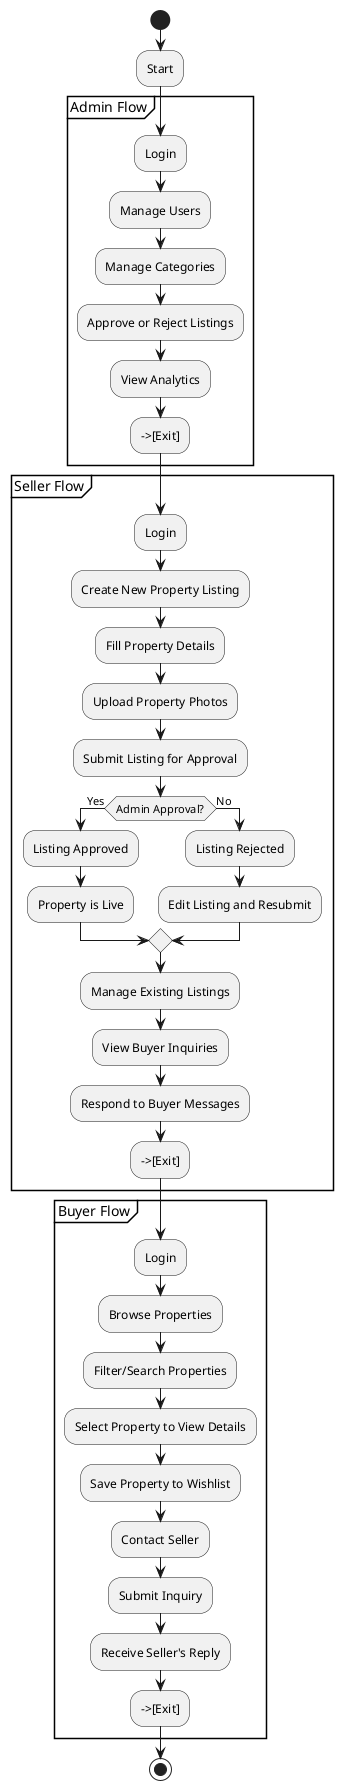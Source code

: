 @startuml RealestateFlowchart

|User Actions|
start
:Start;

partition "Admin Flow" {
  :Login;
  :Manage Users;
  :Manage Categories;
  :Approve or Reject Listings;
  :View Analytics;
  -->[Exit]
}

partition "Seller Flow" {
  :Login;
  :Create New Property Listing;
  :Fill Property Details;
  :Upload Property Photos;
  :Submit Listing for Approval;
  if (Admin Approval?) then (Yes)
    :Listing Approved;
    :Property is Live;
  else (No)
    :Listing Rejected;
    :Edit Listing and Resubmit;
  endif
  :Manage Existing Listings;
  :View Buyer Inquiries;
  :Respond to Buyer Messages;
  -->[Exit]
}

partition "Buyer Flow" {
  :Login;
  :Browse Properties;
  :Filter/Search Properties;
  :Select Property to View Details;
  :Save Property to Wishlist;
  :Contact Seller;
  :Submit Inquiry;
  :Receive Seller's Reply;
  -->[Exit]
}

stop

@enduml
